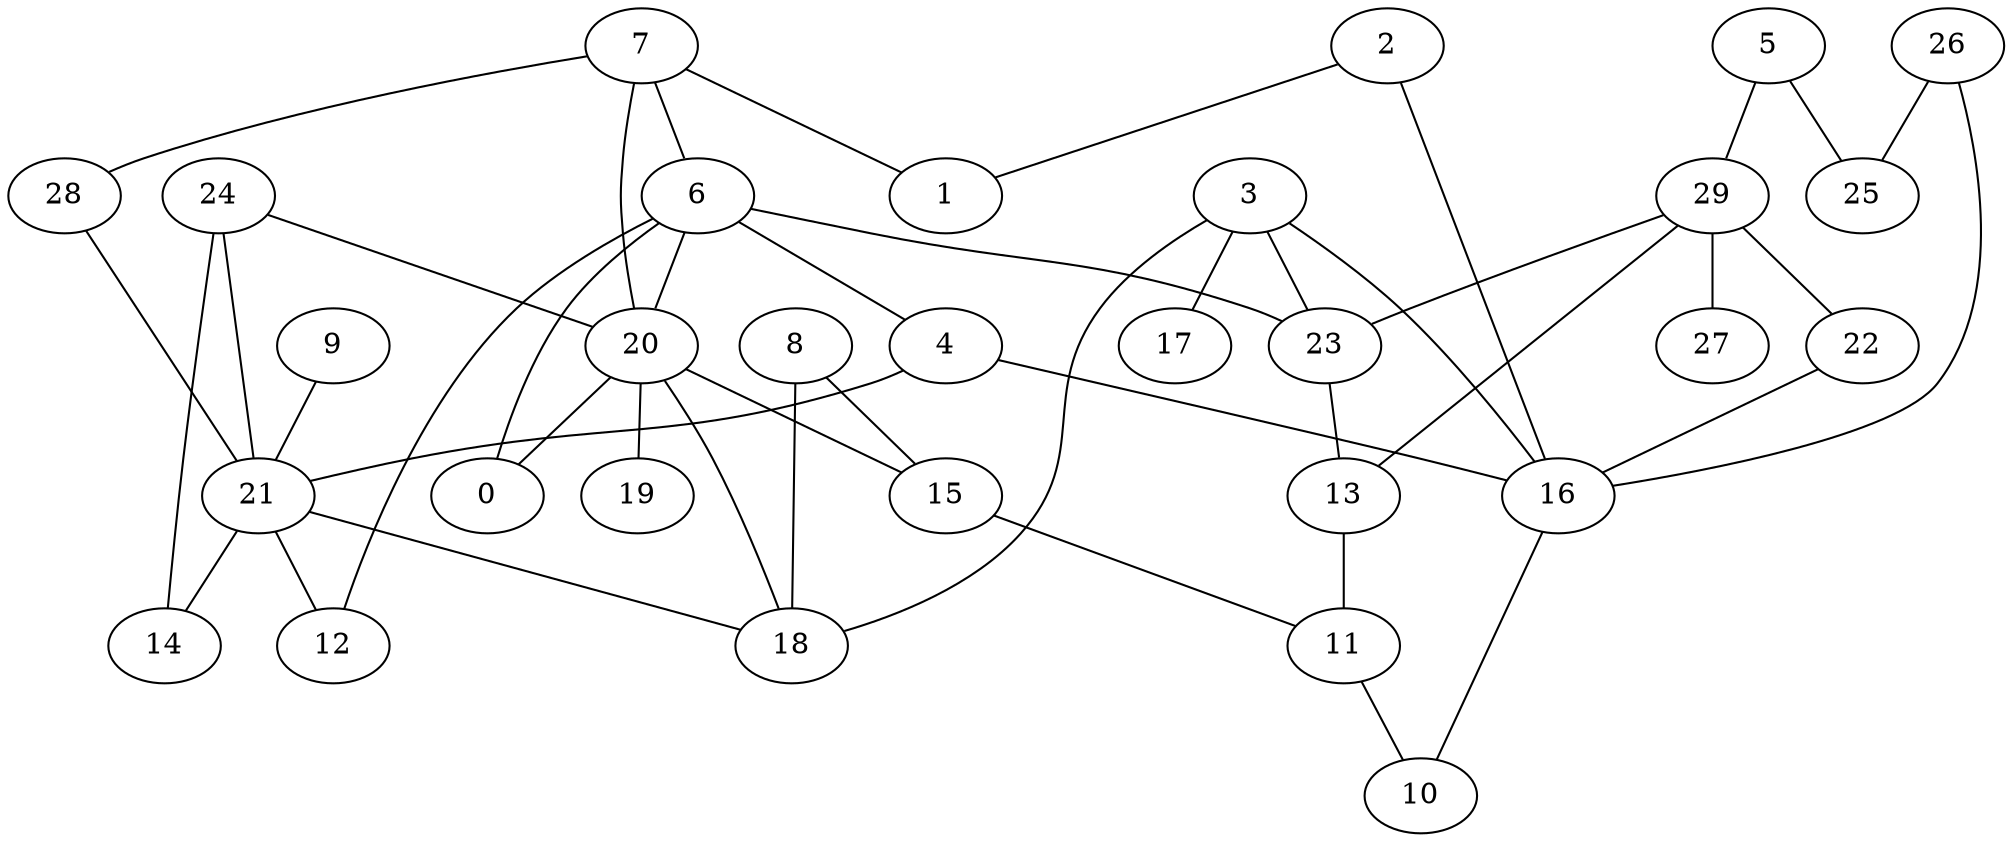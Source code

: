 digraph GG_graph {

subgraph G_graph {
edge [color = black]
"24" -> "14" [dir = none]
"9" -> "21" [dir = none]
"28" -> "21" [dir = none]
"16" -> "10" [dir = none]
"8" -> "15" [dir = none]
"8" -> "18" [dir = none]
"23" -> "13" [dir = none]
"21" -> "14" [dir = none]
"21" -> "12" [dir = none]
"21" -> "18" [dir = none]
"20" -> "19" [dir = none]
"20" -> "18" [dir = none]
"20" -> "0" [dir = none]
"3" -> "17" [dir = none]
"3" -> "23" [dir = none]
"3" -> "16" [dir = none]
"3" -> "18" [dir = none]
"6" -> "0" [dir = none]
"29" -> "27" [dir = none]
"29" -> "22" [dir = none]
"29" -> "23" [dir = none]
"13" -> "11" [dir = none]
"26" -> "16" [dir = none]
"5" -> "25" [dir = none]
"5" -> "29" [dir = none]
"4" -> "21" [dir = none]
"7" -> "1" [dir = none]
"7" -> "20" [dir = none]
"2" -> "1" [dir = none]
"6" -> "20" [dir = none]
"6" -> "4" [dir = none]
"2" -> "16" [dir = none]
"24" -> "20" [dir = none]
"6" -> "23" [dir = none]
"4" -> "16" [dir = none]
"11" -> "10" [dir = none]
"15" -> "11" [dir = none]
"26" -> "25" [dir = none]
"6" -> "12" [dir = none]
"24" -> "21" [dir = none]
"7" -> "6" [dir = none]
"22" -> "16" [dir = none]
"20" -> "15" [dir = none]
"7" -> "28" [dir = none]
"29" -> "13" [dir = none]
}

}
